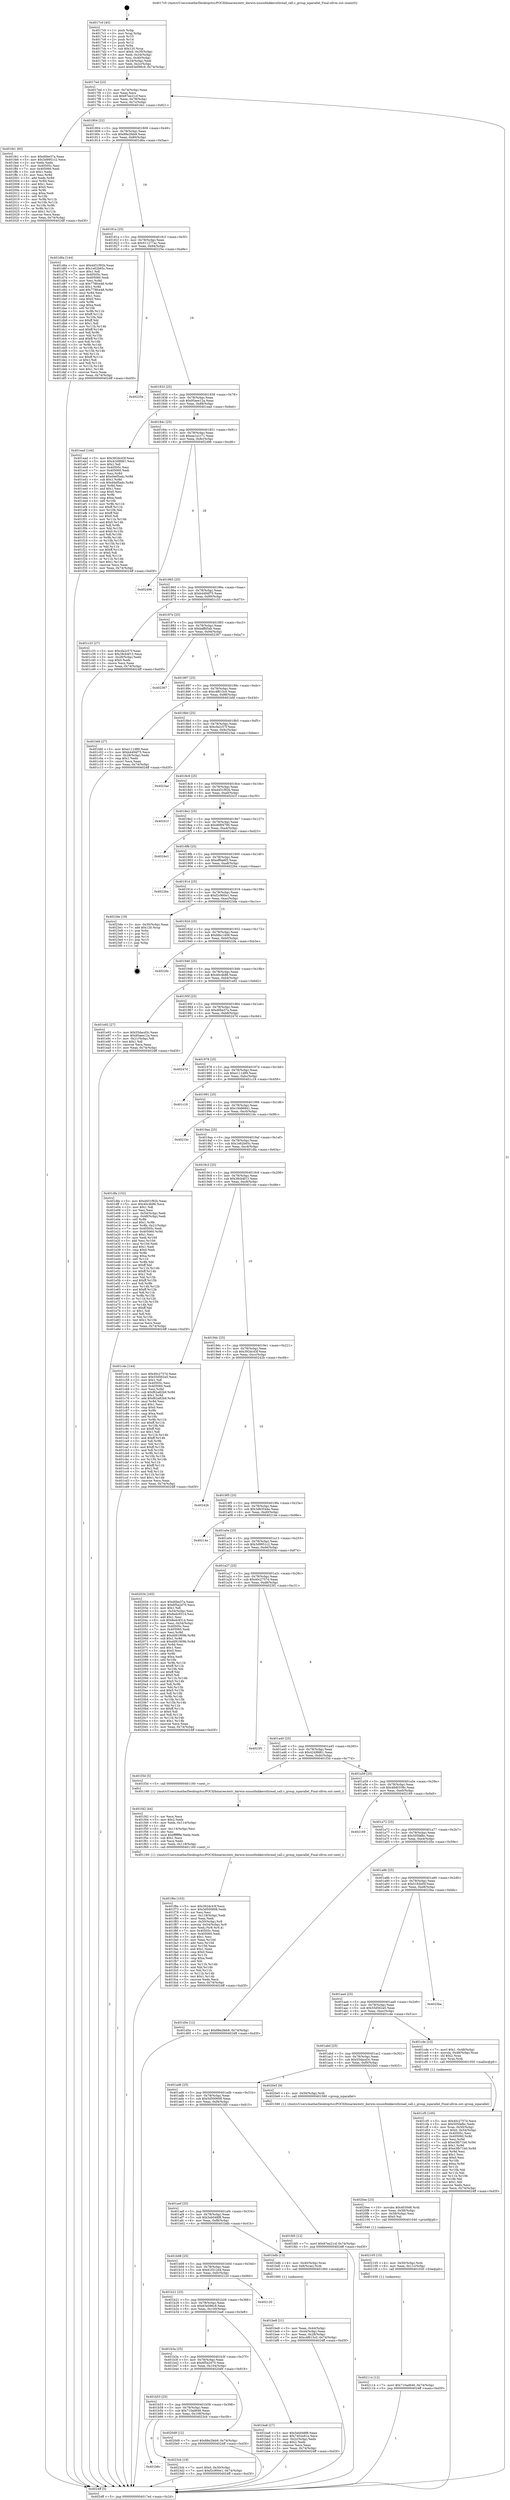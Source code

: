 digraph "0x4017c0" {
  label = "0x4017c0 (/mnt/c/Users/mathe/Desktop/tcc/POCII/binaries/extr_darwin-xnuosfmkkernthread_call.c_group_isparallel_Final-ollvm.out::main(0))"
  labelloc = "t"
  node[shape=record]

  Entry [label="",width=0.3,height=0.3,shape=circle,fillcolor=black,style=filled]
  "0x4017ed" [label="{
     0x4017ed [23]\l
     | [instrs]\l
     &nbsp;&nbsp;0x4017ed \<+3\>: mov -0x74(%rbp),%eax\l
     &nbsp;&nbsp;0x4017f0 \<+2\>: mov %eax,%ecx\l
     &nbsp;&nbsp;0x4017f2 \<+6\>: sub $0x87ee21cf,%ecx\l
     &nbsp;&nbsp;0x4017f8 \<+3\>: mov %eax,-0x78(%rbp)\l
     &nbsp;&nbsp;0x4017fb \<+3\>: mov %ecx,-0x7c(%rbp)\l
     &nbsp;&nbsp;0x4017fe \<+6\>: je 0000000000401fe1 \<main+0x821\>\l
  }"]
  "0x401fe1" [label="{
     0x401fe1 [83]\l
     | [instrs]\l
     &nbsp;&nbsp;0x401fe1 \<+5\>: mov $0xd0be37a,%eax\l
     &nbsp;&nbsp;0x401fe6 \<+5\>: mov $0x3d9951c2,%ecx\l
     &nbsp;&nbsp;0x401feb \<+2\>: xor %edx,%edx\l
     &nbsp;&nbsp;0x401fed \<+7\>: mov 0x40505c,%esi\l
     &nbsp;&nbsp;0x401ff4 \<+7\>: mov 0x405060,%edi\l
     &nbsp;&nbsp;0x401ffb \<+3\>: sub $0x1,%edx\l
     &nbsp;&nbsp;0x401ffe \<+3\>: mov %esi,%r8d\l
     &nbsp;&nbsp;0x402001 \<+3\>: add %edx,%r8d\l
     &nbsp;&nbsp;0x402004 \<+4\>: imul %r8d,%esi\l
     &nbsp;&nbsp;0x402008 \<+3\>: and $0x1,%esi\l
     &nbsp;&nbsp;0x40200b \<+3\>: cmp $0x0,%esi\l
     &nbsp;&nbsp;0x40200e \<+4\>: sete %r9b\l
     &nbsp;&nbsp;0x402012 \<+3\>: cmp $0xa,%edi\l
     &nbsp;&nbsp;0x402015 \<+4\>: setl %r10b\l
     &nbsp;&nbsp;0x402019 \<+3\>: mov %r9b,%r11b\l
     &nbsp;&nbsp;0x40201c \<+3\>: and %r10b,%r11b\l
     &nbsp;&nbsp;0x40201f \<+3\>: xor %r10b,%r9b\l
     &nbsp;&nbsp;0x402022 \<+3\>: or %r9b,%r11b\l
     &nbsp;&nbsp;0x402025 \<+4\>: test $0x1,%r11b\l
     &nbsp;&nbsp;0x402029 \<+3\>: cmovne %ecx,%eax\l
     &nbsp;&nbsp;0x40202c \<+3\>: mov %eax,-0x74(%rbp)\l
     &nbsp;&nbsp;0x40202f \<+5\>: jmp 00000000004024ff \<main+0xd3f\>\l
  }"]
  "0x401804" [label="{
     0x401804 [22]\l
     | [instrs]\l
     &nbsp;&nbsp;0x401804 \<+5\>: jmp 0000000000401809 \<main+0x49\>\l
     &nbsp;&nbsp;0x401809 \<+3\>: mov -0x78(%rbp),%eax\l
     &nbsp;&nbsp;0x40180c \<+5\>: sub $0x88e2feb9,%eax\l
     &nbsp;&nbsp;0x401811 \<+3\>: mov %eax,-0x80(%rbp)\l
     &nbsp;&nbsp;0x401814 \<+6\>: je 0000000000401d6a \<main+0x5aa\>\l
  }"]
  Exit [label="",width=0.3,height=0.3,shape=circle,fillcolor=black,style=filled,peripheries=2]
  "0x401d6a" [label="{
     0x401d6a [144]\l
     | [instrs]\l
     &nbsp;&nbsp;0x401d6a \<+5\>: mov $0xd451f92b,%eax\l
     &nbsp;&nbsp;0x401d6f \<+5\>: mov $0x1e62b65c,%ecx\l
     &nbsp;&nbsp;0x401d74 \<+2\>: mov $0x1,%dl\l
     &nbsp;&nbsp;0x401d76 \<+7\>: mov 0x40505c,%esi\l
     &nbsp;&nbsp;0x401d7d \<+7\>: mov 0x405060,%edi\l
     &nbsp;&nbsp;0x401d84 \<+3\>: mov %esi,%r8d\l
     &nbsp;&nbsp;0x401d87 \<+7\>: sub $0x778fce48,%r8d\l
     &nbsp;&nbsp;0x401d8e \<+4\>: sub $0x1,%r8d\l
     &nbsp;&nbsp;0x401d92 \<+7\>: add $0x778fce48,%r8d\l
     &nbsp;&nbsp;0x401d99 \<+4\>: imul %r8d,%esi\l
     &nbsp;&nbsp;0x401d9d \<+3\>: and $0x1,%esi\l
     &nbsp;&nbsp;0x401da0 \<+3\>: cmp $0x0,%esi\l
     &nbsp;&nbsp;0x401da3 \<+4\>: sete %r9b\l
     &nbsp;&nbsp;0x401da7 \<+3\>: cmp $0xa,%edi\l
     &nbsp;&nbsp;0x401daa \<+4\>: setl %r10b\l
     &nbsp;&nbsp;0x401dae \<+3\>: mov %r9b,%r11b\l
     &nbsp;&nbsp;0x401db1 \<+4\>: xor $0xff,%r11b\l
     &nbsp;&nbsp;0x401db5 \<+3\>: mov %r10b,%bl\l
     &nbsp;&nbsp;0x401db8 \<+3\>: xor $0xff,%bl\l
     &nbsp;&nbsp;0x401dbb \<+3\>: xor $0x1,%dl\l
     &nbsp;&nbsp;0x401dbe \<+3\>: mov %r11b,%r14b\l
     &nbsp;&nbsp;0x401dc1 \<+4\>: and $0xff,%r14b\l
     &nbsp;&nbsp;0x401dc5 \<+3\>: and %dl,%r9b\l
     &nbsp;&nbsp;0x401dc8 \<+3\>: mov %bl,%r15b\l
     &nbsp;&nbsp;0x401dcb \<+4\>: and $0xff,%r15b\l
     &nbsp;&nbsp;0x401dcf \<+3\>: and %dl,%r10b\l
     &nbsp;&nbsp;0x401dd2 \<+3\>: or %r9b,%r14b\l
     &nbsp;&nbsp;0x401dd5 \<+3\>: or %r10b,%r15b\l
     &nbsp;&nbsp;0x401dd8 \<+3\>: xor %r15b,%r14b\l
     &nbsp;&nbsp;0x401ddb \<+3\>: or %bl,%r11b\l
     &nbsp;&nbsp;0x401dde \<+4\>: xor $0xff,%r11b\l
     &nbsp;&nbsp;0x401de2 \<+3\>: or $0x1,%dl\l
     &nbsp;&nbsp;0x401de5 \<+3\>: and %dl,%r11b\l
     &nbsp;&nbsp;0x401de8 \<+3\>: or %r11b,%r14b\l
     &nbsp;&nbsp;0x401deb \<+4\>: test $0x1,%r14b\l
     &nbsp;&nbsp;0x401def \<+3\>: cmovne %ecx,%eax\l
     &nbsp;&nbsp;0x401df2 \<+3\>: mov %eax,-0x74(%rbp)\l
     &nbsp;&nbsp;0x401df5 \<+5\>: jmp 00000000004024ff \<main+0xd3f\>\l
  }"]
  "0x40181a" [label="{
     0x40181a [25]\l
     | [instrs]\l
     &nbsp;&nbsp;0x40181a \<+5\>: jmp 000000000040181f \<main+0x5f\>\l
     &nbsp;&nbsp;0x40181f \<+3\>: mov -0x78(%rbp),%eax\l
     &nbsp;&nbsp;0x401822 \<+5\>: sub $0x911277ac,%eax\l
     &nbsp;&nbsp;0x401827 \<+6\>: mov %eax,-0x84(%rbp)\l
     &nbsp;&nbsp;0x40182d \<+6\>: je 000000000040225e \<main+0xa9e\>\l
  }"]
  "0x401b6c" [label="{
     0x401b6c\l
  }", style=dashed]
  "0x40225e" [label="{
     0x40225e\l
  }", style=dashed]
  "0x401833" [label="{
     0x401833 [25]\l
     | [instrs]\l
     &nbsp;&nbsp;0x401833 \<+5\>: jmp 0000000000401838 \<main+0x78\>\l
     &nbsp;&nbsp;0x401838 \<+3\>: mov -0x78(%rbp),%eax\l
     &nbsp;&nbsp;0x40183b \<+5\>: sub $0x95aee12a,%eax\l
     &nbsp;&nbsp;0x401840 \<+6\>: mov %eax,-0x88(%rbp)\l
     &nbsp;&nbsp;0x401846 \<+6\>: je 0000000000401ead \<main+0x6ed\>\l
  }"]
  "0x4023cb" [label="{
     0x4023cb [19]\l
     | [instrs]\l
     &nbsp;&nbsp;0x4023cb \<+7\>: movl $0x0,-0x30(%rbp)\l
     &nbsp;&nbsp;0x4023d2 \<+7\>: movl $0xf2c900e1,-0x74(%rbp)\l
     &nbsp;&nbsp;0x4023d9 \<+5\>: jmp 00000000004024ff \<main+0xd3f\>\l
  }"]
  "0x401ead" [label="{
     0x401ead [144]\l
     | [instrs]\l
     &nbsp;&nbsp;0x401ead \<+5\>: mov $0x392dc43f,%eax\l
     &nbsp;&nbsp;0x401eb2 \<+5\>: mov $0x4249fd61,%ecx\l
     &nbsp;&nbsp;0x401eb7 \<+2\>: mov $0x1,%dl\l
     &nbsp;&nbsp;0x401eb9 \<+7\>: mov 0x40505c,%esi\l
     &nbsp;&nbsp;0x401ec0 \<+7\>: mov 0x405060,%edi\l
     &nbsp;&nbsp;0x401ec7 \<+3\>: mov %esi,%r8d\l
     &nbsp;&nbsp;0x401eca \<+7\>: add $0xd4ef5adc,%r8d\l
     &nbsp;&nbsp;0x401ed1 \<+4\>: sub $0x1,%r8d\l
     &nbsp;&nbsp;0x401ed5 \<+7\>: sub $0xd4ef5adc,%r8d\l
     &nbsp;&nbsp;0x401edc \<+4\>: imul %r8d,%esi\l
     &nbsp;&nbsp;0x401ee0 \<+3\>: and $0x1,%esi\l
     &nbsp;&nbsp;0x401ee3 \<+3\>: cmp $0x0,%esi\l
     &nbsp;&nbsp;0x401ee6 \<+4\>: sete %r9b\l
     &nbsp;&nbsp;0x401eea \<+3\>: cmp $0xa,%edi\l
     &nbsp;&nbsp;0x401eed \<+4\>: setl %r10b\l
     &nbsp;&nbsp;0x401ef1 \<+3\>: mov %r9b,%r11b\l
     &nbsp;&nbsp;0x401ef4 \<+4\>: xor $0xff,%r11b\l
     &nbsp;&nbsp;0x401ef8 \<+3\>: mov %r10b,%bl\l
     &nbsp;&nbsp;0x401efb \<+3\>: xor $0xff,%bl\l
     &nbsp;&nbsp;0x401efe \<+3\>: xor $0x0,%dl\l
     &nbsp;&nbsp;0x401f01 \<+3\>: mov %r11b,%r14b\l
     &nbsp;&nbsp;0x401f04 \<+4\>: and $0x0,%r14b\l
     &nbsp;&nbsp;0x401f08 \<+3\>: and %dl,%r9b\l
     &nbsp;&nbsp;0x401f0b \<+3\>: mov %bl,%r15b\l
     &nbsp;&nbsp;0x401f0e \<+4\>: and $0x0,%r15b\l
     &nbsp;&nbsp;0x401f12 \<+3\>: and %dl,%r10b\l
     &nbsp;&nbsp;0x401f15 \<+3\>: or %r9b,%r14b\l
     &nbsp;&nbsp;0x401f18 \<+3\>: or %r10b,%r15b\l
     &nbsp;&nbsp;0x401f1b \<+3\>: xor %r15b,%r14b\l
     &nbsp;&nbsp;0x401f1e \<+3\>: or %bl,%r11b\l
     &nbsp;&nbsp;0x401f21 \<+4\>: xor $0xff,%r11b\l
     &nbsp;&nbsp;0x401f25 \<+3\>: or $0x0,%dl\l
     &nbsp;&nbsp;0x401f28 \<+3\>: and %dl,%r11b\l
     &nbsp;&nbsp;0x401f2b \<+3\>: or %r11b,%r14b\l
     &nbsp;&nbsp;0x401f2e \<+4\>: test $0x1,%r14b\l
     &nbsp;&nbsp;0x401f32 \<+3\>: cmovne %ecx,%eax\l
     &nbsp;&nbsp;0x401f35 \<+3\>: mov %eax,-0x74(%rbp)\l
     &nbsp;&nbsp;0x401f38 \<+5\>: jmp 00000000004024ff \<main+0xd3f\>\l
  }"]
  "0x40184c" [label="{
     0x40184c [25]\l
     | [instrs]\l
     &nbsp;&nbsp;0x40184c \<+5\>: jmp 0000000000401851 \<main+0x91\>\l
     &nbsp;&nbsp;0x401851 \<+3\>: mov -0x78(%rbp),%eax\l
     &nbsp;&nbsp;0x401854 \<+5\>: sub $0xaa1a1c71,%eax\l
     &nbsp;&nbsp;0x401859 \<+6\>: mov %eax,-0x8c(%rbp)\l
     &nbsp;&nbsp;0x40185f \<+6\>: je 0000000000402496 \<main+0xcd6\>\l
  }"]
  "0x402114" [label="{
     0x402114 [12]\l
     | [instrs]\l
     &nbsp;&nbsp;0x402114 \<+7\>: movl $0x710ad646,-0x74(%rbp)\l
     &nbsp;&nbsp;0x40211b \<+5\>: jmp 00000000004024ff \<main+0xd3f\>\l
  }"]
  "0x402496" [label="{
     0x402496\l
  }", style=dashed]
  "0x401865" [label="{
     0x401865 [25]\l
     | [instrs]\l
     &nbsp;&nbsp;0x401865 \<+5\>: jmp 000000000040186a \<main+0xaa\>\l
     &nbsp;&nbsp;0x40186a \<+3\>: mov -0x78(%rbp),%eax\l
     &nbsp;&nbsp;0x40186d \<+5\>: sub $0xb4494f75,%eax\l
     &nbsp;&nbsp;0x401872 \<+6\>: mov %eax,-0x90(%rbp)\l
     &nbsp;&nbsp;0x401878 \<+6\>: je 0000000000401c33 \<main+0x473\>\l
  }"]
  "0x402105" [label="{
     0x402105 [15]\l
     | [instrs]\l
     &nbsp;&nbsp;0x402105 \<+4\>: mov -0x50(%rbp),%rdi\l
     &nbsp;&nbsp;0x402109 \<+6\>: mov %eax,-0x11c(%rbp)\l
     &nbsp;&nbsp;0x40210f \<+5\>: call 0000000000401030 \<free@plt\>\l
     | [calls]\l
     &nbsp;&nbsp;0x401030 \{1\} (unknown)\l
  }"]
  "0x401c33" [label="{
     0x401c33 [27]\l
     | [instrs]\l
     &nbsp;&nbsp;0x401c33 \<+5\>: mov $0xcfa2c57f,%eax\l
     &nbsp;&nbsp;0x401c38 \<+5\>: mov $0x38cb4f13,%ecx\l
     &nbsp;&nbsp;0x401c3d \<+3\>: mov -0x28(%rbp),%edx\l
     &nbsp;&nbsp;0x401c40 \<+3\>: cmp $0x0,%edx\l
     &nbsp;&nbsp;0x401c43 \<+3\>: cmove %ecx,%eax\l
     &nbsp;&nbsp;0x401c46 \<+3\>: mov %eax,-0x74(%rbp)\l
     &nbsp;&nbsp;0x401c49 \<+5\>: jmp 00000000004024ff \<main+0xd3f\>\l
  }"]
  "0x40187e" [label="{
     0x40187e [25]\l
     | [instrs]\l
     &nbsp;&nbsp;0x40187e \<+5\>: jmp 0000000000401883 \<main+0xc3\>\l
     &nbsp;&nbsp;0x401883 \<+3\>: mov -0x78(%rbp),%eax\l
     &nbsp;&nbsp;0x401886 \<+5\>: sub $0xbaffd5ab,%eax\l
     &nbsp;&nbsp;0x40188b \<+6\>: mov %eax,-0x94(%rbp)\l
     &nbsp;&nbsp;0x401891 \<+6\>: je 0000000000402367 \<main+0xba7\>\l
  }"]
  "0x4020ee" [label="{
     0x4020ee [23]\l
     | [instrs]\l
     &nbsp;&nbsp;0x4020ee \<+10\>: movabs $0x4030d6,%rdi\l
     &nbsp;&nbsp;0x4020f8 \<+3\>: mov %eax,-0x58(%rbp)\l
     &nbsp;&nbsp;0x4020fb \<+3\>: mov -0x58(%rbp),%esi\l
     &nbsp;&nbsp;0x4020fe \<+2\>: mov $0x0,%al\l
     &nbsp;&nbsp;0x402100 \<+5\>: call 0000000000401040 \<printf@plt\>\l
     | [calls]\l
     &nbsp;&nbsp;0x401040 \{1\} (unknown)\l
  }"]
  "0x402367" [label="{
     0x402367\l
  }", style=dashed]
  "0x401897" [label="{
     0x401897 [25]\l
     | [instrs]\l
     &nbsp;&nbsp;0x401897 \<+5\>: jmp 000000000040189c \<main+0xdc\>\l
     &nbsp;&nbsp;0x40189c \<+3\>: mov -0x78(%rbp),%eax\l
     &nbsp;&nbsp;0x40189f \<+5\>: sub $0xc4f615c0,%eax\l
     &nbsp;&nbsp;0x4018a4 \<+6\>: mov %eax,-0x98(%rbp)\l
     &nbsp;&nbsp;0x4018aa \<+6\>: je 0000000000401bfd \<main+0x43d\>\l
  }"]
  "0x401b53" [label="{
     0x401b53 [25]\l
     | [instrs]\l
     &nbsp;&nbsp;0x401b53 \<+5\>: jmp 0000000000401b58 \<main+0x398\>\l
     &nbsp;&nbsp;0x401b58 \<+3\>: mov -0x78(%rbp),%eax\l
     &nbsp;&nbsp;0x401b5b \<+5\>: sub $0x710ad646,%eax\l
     &nbsp;&nbsp;0x401b60 \<+6\>: mov %eax,-0x108(%rbp)\l
     &nbsp;&nbsp;0x401b66 \<+6\>: je 00000000004023cb \<main+0xc0b\>\l
  }"]
  "0x401bfd" [label="{
     0x401bfd [27]\l
     | [instrs]\l
     &nbsp;&nbsp;0x401bfd \<+5\>: mov $0xe111d89,%eax\l
     &nbsp;&nbsp;0x401c02 \<+5\>: mov $0xb4494f75,%ecx\l
     &nbsp;&nbsp;0x401c07 \<+3\>: mov -0x28(%rbp),%edx\l
     &nbsp;&nbsp;0x401c0a \<+3\>: cmp $0x1,%edx\l
     &nbsp;&nbsp;0x401c0d \<+3\>: cmovl %ecx,%eax\l
     &nbsp;&nbsp;0x401c10 \<+3\>: mov %eax,-0x74(%rbp)\l
     &nbsp;&nbsp;0x401c13 \<+5\>: jmp 00000000004024ff \<main+0xd3f\>\l
  }"]
  "0x4018b0" [label="{
     0x4018b0 [25]\l
     | [instrs]\l
     &nbsp;&nbsp;0x4018b0 \<+5\>: jmp 00000000004018b5 \<main+0xf5\>\l
     &nbsp;&nbsp;0x4018b5 \<+3\>: mov -0x78(%rbp),%eax\l
     &nbsp;&nbsp;0x4018b8 \<+5\>: sub $0xcfa2c57f,%eax\l
     &nbsp;&nbsp;0x4018bd \<+6\>: mov %eax,-0x9c(%rbp)\l
     &nbsp;&nbsp;0x4018c3 \<+6\>: je 00000000004023ae \<main+0xbee\>\l
  }"]
  "0x4020d9" [label="{
     0x4020d9 [12]\l
     | [instrs]\l
     &nbsp;&nbsp;0x4020d9 \<+7\>: movl $0x88e2feb9,-0x74(%rbp)\l
     &nbsp;&nbsp;0x4020e0 \<+5\>: jmp 00000000004024ff \<main+0xd3f\>\l
  }"]
  "0x4023ae" [label="{
     0x4023ae\l
  }", style=dashed]
  "0x4018c9" [label="{
     0x4018c9 [25]\l
     | [instrs]\l
     &nbsp;&nbsp;0x4018c9 \<+5\>: jmp 00000000004018ce \<main+0x10e\>\l
     &nbsp;&nbsp;0x4018ce \<+3\>: mov -0x78(%rbp),%eax\l
     &nbsp;&nbsp;0x4018d1 \<+5\>: sub $0xd451f92b,%eax\l
     &nbsp;&nbsp;0x4018d6 \<+6\>: mov %eax,-0xa0(%rbp)\l
     &nbsp;&nbsp;0x4018dc \<+6\>: je 000000000040241f \<main+0xc5f\>\l
  }"]
  "0x401f6e" [label="{
     0x401f6e [103]\l
     | [instrs]\l
     &nbsp;&nbsp;0x401f6e \<+5\>: mov $0x392dc43f,%ecx\l
     &nbsp;&nbsp;0x401f73 \<+5\>: mov $0x5d500608,%edx\l
     &nbsp;&nbsp;0x401f78 \<+2\>: xor %esi,%esi\l
     &nbsp;&nbsp;0x401f7a \<+6\>: mov -0x118(%rbp),%edi\l
     &nbsp;&nbsp;0x401f80 \<+3\>: imul %eax,%edi\l
     &nbsp;&nbsp;0x401f83 \<+4\>: mov -0x50(%rbp),%r8\l
     &nbsp;&nbsp;0x401f87 \<+4\>: movslq -0x54(%rbp),%r9\l
     &nbsp;&nbsp;0x401f8b \<+4\>: mov %edi,(%r8,%r9,4)\l
     &nbsp;&nbsp;0x401f8f \<+7\>: mov 0x40505c,%eax\l
     &nbsp;&nbsp;0x401f96 \<+7\>: mov 0x405060,%edi\l
     &nbsp;&nbsp;0x401f9d \<+3\>: sub $0x1,%esi\l
     &nbsp;&nbsp;0x401fa0 \<+3\>: mov %eax,%r10d\l
     &nbsp;&nbsp;0x401fa3 \<+3\>: add %esi,%r10d\l
     &nbsp;&nbsp;0x401fa6 \<+4\>: imul %r10d,%eax\l
     &nbsp;&nbsp;0x401faa \<+3\>: and $0x1,%eax\l
     &nbsp;&nbsp;0x401fad \<+3\>: cmp $0x0,%eax\l
     &nbsp;&nbsp;0x401fb0 \<+4\>: sete %r11b\l
     &nbsp;&nbsp;0x401fb4 \<+3\>: cmp $0xa,%edi\l
     &nbsp;&nbsp;0x401fb7 \<+3\>: setl %bl\l
     &nbsp;&nbsp;0x401fba \<+3\>: mov %r11b,%r14b\l
     &nbsp;&nbsp;0x401fbd \<+3\>: and %bl,%r14b\l
     &nbsp;&nbsp;0x401fc0 \<+3\>: xor %bl,%r11b\l
     &nbsp;&nbsp;0x401fc3 \<+3\>: or %r11b,%r14b\l
     &nbsp;&nbsp;0x401fc6 \<+4\>: test $0x1,%r14b\l
     &nbsp;&nbsp;0x401fca \<+3\>: cmovne %edx,%ecx\l
     &nbsp;&nbsp;0x401fcd \<+3\>: mov %ecx,-0x74(%rbp)\l
     &nbsp;&nbsp;0x401fd0 \<+5\>: jmp 00000000004024ff \<main+0xd3f\>\l
  }"]
  "0x40241f" [label="{
     0x40241f\l
  }", style=dashed]
  "0x4018e2" [label="{
     0x4018e2 [25]\l
     | [instrs]\l
     &nbsp;&nbsp;0x4018e2 \<+5\>: jmp 00000000004018e7 \<main+0x127\>\l
     &nbsp;&nbsp;0x4018e7 \<+3\>: mov -0x78(%rbp),%eax\l
     &nbsp;&nbsp;0x4018ea \<+5\>: sub $0xd68f4790,%eax\l
     &nbsp;&nbsp;0x4018ef \<+6\>: mov %eax,-0xa4(%rbp)\l
     &nbsp;&nbsp;0x4018f5 \<+6\>: je 00000000004024e3 \<main+0xd23\>\l
  }"]
  "0x401f42" [label="{
     0x401f42 [44]\l
     | [instrs]\l
     &nbsp;&nbsp;0x401f42 \<+2\>: xor %ecx,%ecx\l
     &nbsp;&nbsp;0x401f44 \<+5\>: mov $0x2,%edx\l
     &nbsp;&nbsp;0x401f49 \<+6\>: mov %edx,-0x114(%rbp)\l
     &nbsp;&nbsp;0x401f4f \<+1\>: cltd\l
     &nbsp;&nbsp;0x401f50 \<+6\>: mov -0x114(%rbp),%esi\l
     &nbsp;&nbsp;0x401f56 \<+2\>: idiv %esi\l
     &nbsp;&nbsp;0x401f58 \<+6\>: imul $0xfffffffe,%edx,%edx\l
     &nbsp;&nbsp;0x401f5e \<+3\>: sub $0x1,%ecx\l
     &nbsp;&nbsp;0x401f61 \<+2\>: sub %ecx,%edx\l
     &nbsp;&nbsp;0x401f63 \<+6\>: mov %edx,-0x118(%rbp)\l
     &nbsp;&nbsp;0x401f69 \<+5\>: call 0000000000401160 \<next_i\>\l
     | [calls]\l
     &nbsp;&nbsp;0x401160 \{1\} (/mnt/c/Users/mathe/Desktop/tcc/POCII/binaries/extr_darwin-xnuosfmkkernthread_call.c_group_isparallel_Final-ollvm.out::next_i)\l
  }"]
  "0x4024e3" [label="{
     0x4024e3\l
  }", style=dashed]
  "0x4018fb" [label="{
     0x4018fb [25]\l
     | [instrs]\l
     &nbsp;&nbsp;0x4018fb \<+5\>: jmp 0000000000401900 \<main+0x140\>\l
     &nbsp;&nbsp;0x401900 \<+3\>: mov -0x78(%rbp),%eax\l
     &nbsp;&nbsp;0x401903 \<+5\>: sub $0xeff4a6f3,%eax\l
     &nbsp;&nbsp;0x401908 \<+6\>: mov %eax,-0xa8(%rbp)\l
     &nbsp;&nbsp;0x40190e \<+6\>: je 000000000040226a \<main+0xaaa\>\l
  }"]
  "0x401cf5" [label="{
     0x401cf5 [105]\l
     | [instrs]\l
     &nbsp;&nbsp;0x401cf5 \<+5\>: mov $0x40c2757d,%ecx\l
     &nbsp;&nbsp;0x401cfa \<+5\>: mov $0x505fafbc,%edx\l
     &nbsp;&nbsp;0x401cff \<+4\>: mov %rax,-0x50(%rbp)\l
     &nbsp;&nbsp;0x401d03 \<+7\>: movl $0x0,-0x54(%rbp)\l
     &nbsp;&nbsp;0x401d0a \<+7\>: mov 0x40505c,%esi\l
     &nbsp;&nbsp;0x401d11 \<+8\>: mov 0x405060,%r8d\l
     &nbsp;&nbsp;0x401d19 \<+3\>: mov %esi,%r9d\l
     &nbsp;&nbsp;0x401d1c \<+7\>: sub $0xe3fb71b0,%r9d\l
     &nbsp;&nbsp;0x401d23 \<+4\>: sub $0x1,%r9d\l
     &nbsp;&nbsp;0x401d27 \<+7\>: add $0xe3fb71b0,%r9d\l
     &nbsp;&nbsp;0x401d2e \<+4\>: imul %r9d,%esi\l
     &nbsp;&nbsp;0x401d32 \<+3\>: and $0x1,%esi\l
     &nbsp;&nbsp;0x401d35 \<+3\>: cmp $0x0,%esi\l
     &nbsp;&nbsp;0x401d38 \<+4\>: sete %r10b\l
     &nbsp;&nbsp;0x401d3c \<+4\>: cmp $0xa,%r8d\l
     &nbsp;&nbsp;0x401d40 \<+4\>: setl %r11b\l
     &nbsp;&nbsp;0x401d44 \<+3\>: mov %r10b,%bl\l
     &nbsp;&nbsp;0x401d47 \<+3\>: and %r11b,%bl\l
     &nbsp;&nbsp;0x401d4a \<+3\>: xor %r11b,%r10b\l
     &nbsp;&nbsp;0x401d4d \<+3\>: or %r10b,%bl\l
     &nbsp;&nbsp;0x401d50 \<+3\>: test $0x1,%bl\l
     &nbsp;&nbsp;0x401d53 \<+3\>: cmovne %edx,%ecx\l
     &nbsp;&nbsp;0x401d56 \<+3\>: mov %ecx,-0x74(%rbp)\l
     &nbsp;&nbsp;0x401d59 \<+5\>: jmp 00000000004024ff \<main+0xd3f\>\l
  }"]
  "0x40226a" [label="{
     0x40226a\l
  }", style=dashed]
  "0x401914" [label="{
     0x401914 [25]\l
     | [instrs]\l
     &nbsp;&nbsp;0x401914 \<+5\>: jmp 0000000000401919 \<main+0x159\>\l
     &nbsp;&nbsp;0x401919 \<+3\>: mov -0x78(%rbp),%eax\l
     &nbsp;&nbsp;0x40191c \<+5\>: sub $0xf2c900e1,%eax\l
     &nbsp;&nbsp;0x401921 \<+6\>: mov %eax,-0xac(%rbp)\l
     &nbsp;&nbsp;0x401927 \<+6\>: je 00000000004023de \<main+0xc1e\>\l
  }"]
  "0x401be8" [label="{
     0x401be8 [21]\l
     | [instrs]\l
     &nbsp;&nbsp;0x401be8 \<+3\>: mov %eax,-0x44(%rbp)\l
     &nbsp;&nbsp;0x401beb \<+3\>: mov -0x44(%rbp),%eax\l
     &nbsp;&nbsp;0x401bee \<+3\>: mov %eax,-0x28(%rbp)\l
     &nbsp;&nbsp;0x401bf1 \<+7\>: movl $0xc4f615c0,-0x74(%rbp)\l
     &nbsp;&nbsp;0x401bf8 \<+5\>: jmp 00000000004024ff \<main+0xd3f\>\l
  }"]
  "0x4023de" [label="{
     0x4023de [19]\l
     | [instrs]\l
     &nbsp;&nbsp;0x4023de \<+3\>: mov -0x30(%rbp),%eax\l
     &nbsp;&nbsp;0x4023e1 \<+7\>: add $0x120,%rsp\l
     &nbsp;&nbsp;0x4023e8 \<+1\>: pop %rbx\l
     &nbsp;&nbsp;0x4023e9 \<+2\>: pop %r12\l
     &nbsp;&nbsp;0x4023eb \<+2\>: pop %r14\l
     &nbsp;&nbsp;0x4023ed \<+2\>: pop %r15\l
     &nbsp;&nbsp;0x4023ef \<+1\>: pop %rbp\l
     &nbsp;&nbsp;0x4023f0 \<+1\>: ret\l
  }"]
  "0x40192d" [label="{
     0x40192d [25]\l
     | [instrs]\l
     &nbsp;&nbsp;0x40192d \<+5\>: jmp 0000000000401932 \<main+0x172\>\l
     &nbsp;&nbsp;0x401932 \<+3\>: mov -0x78(%rbp),%eax\l
     &nbsp;&nbsp;0x401935 \<+5\>: sub $0xfdbc1409,%eax\l
     &nbsp;&nbsp;0x40193a \<+6\>: mov %eax,-0xb0(%rbp)\l
     &nbsp;&nbsp;0x401940 \<+6\>: je 00000000004022fa \<main+0xb3a\>\l
  }"]
  "0x4017c0" [label="{
     0x4017c0 [45]\l
     | [instrs]\l
     &nbsp;&nbsp;0x4017c0 \<+1\>: push %rbp\l
     &nbsp;&nbsp;0x4017c1 \<+3\>: mov %rsp,%rbp\l
     &nbsp;&nbsp;0x4017c4 \<+2\>: push %r15\l
     &nbsp;&nbsp;0x4017c6 \<+2\>: push %r14\l
     &nbsp;&nbsp;0x4017c8 \<+2\>: push %r12\l
     &nbsp;&nbsp;0x4017ca \<+1\>: push %rbx\l
     &nbsp;&nbsp;0x4017cb \<+7\>: sub $0x120,%rsp\l
     &nbsp;&nbsp;0x4017d2 \<+7\>: movl $0x0,-0x30(%rbp)\l
     &nbsp;&nbsp;0x4017d9 \<+3\>: mov %edi,-0x34(%rbp)\l
     &nbsp;&nbsp;0x4017dc \<+4\>: mov %rsi,-0x40(%rbp)\l
     &nbsp;&nbsp;0x4017e0 \<+3\>: mov -0x34(%rbp),%edi\l
     &nbsp;&nbsp;0x4017e3 \<+3\>: mov %edi,-0x2c(%rbp)\l
     &nbsp;&nbsp;0x4017e6 \<+7\>: movl $0x63e096c9,-0x74(%rbp)\l
  }"]
  "0x4022fa" [label="{
     0x4022fa\l
  }", style=dashed]
  "0x401946" [label="{
     0x401946 [25]\l
     | [instrs]\l
     &nbsp;&nbsp;0x401946 \<+5\>: jmp 000000000040194b \<main+0x18b\>\l
     &nbsp;&nbsp;0x40194b \<+3\>: mov -0x78(%rbp),%eax\l
     &nbsp;&nbsp;0x40194e \<+5\>: sub $0x40c4b86,%eax\l
     &nbsp;&nbsp;0x401953 \<+6\>: mov %eax,-0xb4(%rbp)\l
     &nbsp;&nbsp;0x401959 \<+6\>: je 0000000000401e92 \<main+0x6d2\>\l
  }"]
  "0x4024ff" [label="{
     0x4024ff [5]\l
     | [instrs]\l
     &nbsp;&nbsp;0x4024ff \<+5\>: jmp 00000000004017ed \<main+0x2d\>\l
  }"]
  "0x401e92" [label="{
     0x401e92 [27]\l
     | [instrs]\l
     &nbsp;&nbsp;0x401e92 \<+5\>: mov $0x55dacd3c,%eax\l
     &nbsp;&nbsp;0x401e97 \<+5\>: mov $0x95aee12a,%ecx\l
     &nbsp;&nbsp;0x401e9c \<+3\>: mov -0x21(%rbp),%dl\l
     &nbsp;&nbsp;0x401e9f \<+3\>: test $0x1,%dl\l
     &nbsp;&nbsp;0x401ea2 \<+3\>: cmovne %ecx,%eax\l
     &nbsp;&nbsp;0x401ea5 \<+3\>: mov %eax,-0x74(%rbp)\l
     &nbsp;&nbsp;0x401ea8 \<+5\>: jmp 00000000004024ff \<main+0xd3f\>\l
  }"]
  "0x40195f" [label="{
     0x40195f [25]\l
     | [instrs]\l
     &nbsp;&nbsp;0x40195f \<+5\>: jmp 0000000000401964 \<main+0x1a4\>\l
     &nbsp;&nbsp;0x401964 \<+3\>: mov -0x78(%rbp),%eax\l
     &nbsp;&nbsp;0x401967 \<+5\>: sub $0xd0be37a,%eax\l
     &nbsp;&nbsp;0x40196c \<+6\>: mov %eax,-0xb8(%rbp)\l
     &nbsp;&nbsp;0x401972 \<+6\>: je 000000000040247d \<main+0xcbd\>\l
  }"]
  "0x401b3a" [label="{
     0x401b3a [25]\l
     | [instrs]\l
     &nbsp;&nbsp;0x401b3a \<+5\>: jmp 0000000000401b3f \<main+0x37f\>\l
     &nbsp;&nbsp;0x401b3f \<+3\>: mov -0x78(%rbp),%eax\l
     &nbsp;&nbsp;0x401b42 \<+5\>: sub $0x6f5a2d70,%eax\l
     &nbsp;&nbsp;0x401b47 \<+6\>: mov %eax,-0x104(%rbp)\l
     &nbsp;&nbsp;0x401b4d \<+6\>: je 00000000004020d9 \<main+0x919\>\l
  }"]
  "0x40247d" [label="{
     0x40247d\l
  }", style=dashed]
  "0x401978" [label="{
     0x401978 [25]\l
     | [instrs]\l
     &nbsp;&nbsp;0x401978 \<+5\>: jmp 000000000040197d \<main+0x1bd\>\l
     &nbsp;&nbsp;0x40197d \<+3\>: mov -0x78(%rbp),%eax\l
     &nbsp;&nbsp;0x401980 \<+5\>: sub $0xe111d89,%eax\l
     &nbsp;&nbsp;0x401985 \<+6\>: mov %eax,-0xbc(%rbp)\l
     &nbsp;&nbsp;0x40198b \<+6\>: je 0000000000401c18 \<main+0x458\>\l
  }"]
  "0x401ba8" [label="{
     0x401ba8 [27]\l
     | [instrs]\l
     &nbsp;&nbsp;0x401ba8 \<+5\>: mov $0x5eb048f8,%eax\l
     &nbsp;&nbsp;0x401bad \<+5\>: mov $0x7402e81e,%ecx\l
     &nbsp;&nbsp;0x401bb2 \<+3\>: mov -0x2c(%rbp),%edx\l
     &nbsp;&nbsp;0x401bb5 \<+3\>: cmp $0x2,%edx\l
     &nbsp;&nbsp;0x401bb8 \<+3\>: cmovne %ecx,%eax\l
     &nbsp;&nbsp;0x401bbb \<+3\>: mov %eax,-0x74(%rbp)\l
     &nbsp;&nbsp;0x401bbe \<+5\>: jmp 00000000004024ff \<main+0xd3f\>\l
  }"]
  "0x401c18" [label="{
     0x401c18\l
  }", style=dashed]
  "0x401991" [label="{
     0x401991 [25]\l
     | [instrs]\l
     &nbsp;&nbsp;0x401991 \<+5\>: jmp 0000000000401996 \<main+0x1d6\>\l
     &nbsp;&nbsp;0x401996 \<+3\>: mov -0x78(%rbp),%eax\l
     &nbsp;&nbsp;0x401999 \<+5\>: sub $0x19486841,%eax\l
     &nbsp;&nbsp;0x40199e \<+6\>: mov %eax,-0xc0(%rbp)\l
     &nbsp;&nbsp;0x4019a4 \<+6\>: je 00000000004021bc \<main+0x9fc\>\l
  }"]
  "0x401b21" [label="{
     0x401b21 [25]\l
     | [instrs]\l
     &nbsp;&nbsp;0x401b21 \<+5\>: jmp 0000000000401b26 \<main+0x366\>\l
     &nbsp;&nbsp;0x401b26 \<+3\>: mov -0x78(%rbp),%eax\l
     &nbsp;&nbsp;0x401b29 \<+5\>: sub $0x63e096c9,%eax\l
     &nbsp;&nbsp;0x401b2e \<+6\>: mov %eax,-0x100(%rbp)\l
     &nbsp;&nbsp;0x401b34 \<+6\>: je 0000000000401ba8 \<main+0x3e8\>\l
  }"]
  "0x4021bc" [label="{
     0x4021bc\l
  }", style=dashed]
  "0x4019aa" [label="{
     0x4019aa [25]\l
     | [instrs]\l
     &nbsp;&nbsp;0x4019aa \<+5\>: jmp 00000000004019af \<main+0x1ef\>\l
     &nbsp;&nbsp;0x4019af \<+3\>: mov -0x78(%rbp),%eax\l
     &nbsp;&nbsp;0x4019b2 \<+5\>: sub $0x1e62b65c,%eax\l
     &nbsp;&nbsp;0x4019b7 \<+6\>: mov %eax,-0xc4(%rbp)\l
     &nbsp;&nbsp;0x4019bd \<+6\>: je 0000000000401dfa \<main+0x63a\>\l
  }"]
  "0x402120" [label="{
     0x402120\l
  }", style=dashed]
  "0x401dfa" [label="{
     0x401dfa [152]\l
     | [instrs]\l
     &nbsp;&nbsp;0x401dfa \<+5\>: mov $0xd451f92b,%eax\l
     &nbsp;&nbsp;0x401dff \<+5\>: mov $0x40c4b86,%ecx\l
     &nbsp;&nbsp;0x401e04 \<+2\>: mov $0x1,%dl\l
     &nbsp;&nbsp;0x401e06 \<+2\>: xor %esi,%esi\l
     &nbsp;&nbsp;0x401e08 \<+3\>: mov -0x54(%rbp),%edi\l
     &nbsp;&nbsp;0x401e0b \<+3\>: cmp -0x48(%rbp),%edi\l
     &nbsp;&nbsp;0x401e0e \<+4\>: setl %r8b\l
     &nbsp;&nbsp;0x401e12 \<+4\>: and $0x1,%r8b\l
     &nbsp;&nbsp;0x401e16 \<+4\>: mov %r8b,-0x21(%rbp)\l
     &nbsp;&nbsp;0x401e1a \<+7\>: mov 0x40505c,%edi\l
     &nbsp;&nbsp;0x401e21 \<+8\>: mov 0x405060,%r9d\l
     &nbsp;&nbsp;0x401e29 \<+3\>: sub $0x1,%esi\l
     &nbsp;&nbsp;0x401e2c \<+3\>: mov %edi,%r10d\l
     &nbsp;&nbsp;0x401e2f \<+3\>: add %esi,%r10d\l
     &nbsp;&nbsp;0x401e32 \<+4\>: imul %r10d,%edi\l
     &nbsp;&nbsp;0x401e36 \<+3\>: and $0x1,%edi\l
     &nbsp;&nbsp;0x401e39 \<+3\>: cmp $0x0,%edi\l
     &nbsp;&nbsp;0x401e3c \<+4\>: sete %r8b\l
     &nbsp;&nbsp;0x401e40 \<+4\>: cmp $0xa,%r9d\l
     &nbsp;&nbsp;0x401e44 \<+4\>: setl %r11b\l
     &nbsp;&nbsp;0x401e48 \<+3\>: mov %r8b,%bl\l
     &nbsp;&nbsp;0x401e4b \<+3\>: xor $0xff,%bl\l
     &nbsp;&nbsp;0x401e4e \<+3\>: mov %r11b,%r14b\l
     &nbsp;&nbsp;0x401e51 \<+4\>: xor $0xff,%r14b\l
     &nbsp;&nbsp;0x401e55 \<+3\>: xor $0x1,%dl\l
     &nbsp;&nbsp;0x401e58 \<+3\>: mov %bl,%r15b\l
     &nbsp;&nbsp;0x401e5b \<+4\>: and $0xff,%r15b\l
     &nbsp;&nbsp;0x401e5f \<+3\>: and %dl,%r8b\l
     &nbsp;&nbsp;0x401e62 \<+3\>: mov %r14b,%r12b\l
     &nbsp;&nbsp;0x401e65 \<+4\>: and $0xff,%r12b\l
     &nbsp;&nbsp;0x401e69 \<+3\>: and %dl,%r11b\l
     &nbsp;&nbsp;0x401e6c \<+3\>: or %r8b,%r15b\l
     &nbsp;&nbsp;0x401e6f \<+3\>: or %r11b,%r12b\l
     &nbsp;&nbsp;0x401e72 \<+3\>: xor %r12b,%r15b\l
     &nbsp;&nbsp;0x401e75 \<+3\>: or %r14b,%bl\l
     &nbsp;&nbsp;0x401e78 \<+3\>: xor $0xff,%bl\l
     &nbsp;&nbsp;0x401e7b \<+3\>: or $0x1,%dl\l
     &nbsp;&nbsp;0x401e7e \<+2\>: and %dl,%bl\l
     &nbsp;&nbsp;0x401e80 \<+3\>: or %bl,%r15b\l
     &nbsp;&nbsp;0x401e83 \<+4\>: test $0x1,%r15b\l
     &nbsp;&nbsp;0x401e87 \<+3\>: cmovne %ecx,%eax\l
     &nbsp;&nbsp;0x401e8a \<+3\>: mov %eax,-0x74(%rbp)\l
     &nbsp;&nbsp;0x401e8d \<+5\>: jmp 00000000004024ff \<main+0xd3f\>\l
  }"]
  "0x4019c3" [label="{
     0x4019c3 [25]\l
     | [instrs]\l
     &nbsp;&nbsp;0x4019c3 \<+5\>: jmp 00000000004019c8 \<main+0x208\>\l
     &nbsp;&nbsp;0x4019c8 \<+3\>: mov -0x78(%rbp),%eax\l
     &nbsp;&nbsp;0x4019cb \<+5\>: sub $0x38cb4f13,%eax\l
     &nbsp;&nbsp;0x4019d0 \<+6\>: mov %eax,-0xc8(%rbp)\l
     &nbsp;&nbsp;0x4019d6 \<+6\>: je 0000000000401c4e \<main+0x48e\>\l
  }"]
  "0x401b08" [label="{
     0x401b08 [25]\l
     | [instrs]\l
     &nbsp;&nbsp;0x401b08 \<+5\>: jmp 0000000000401b0d \<main+0x34d\>\l
     &nbsp;&nbsp;0x401b0d \<+3\>: mov -0x78(%rbp),%eax\l
     &nbsp;&nbsp;0x401b10 \<+5\>: sub $0x61f312d4,%eax\l
     &nbsp;&nbsp;0x401b15 \<+6\>: mov %eax,-0xfc(%rbp)\l
     &nbsp;&nbsp;0x401b1b \<+6\>: je 0000000000402120 \<main+0x960\>\l
  }"]
  "0x401c4e" [label="{
     0x401c4e [144]\l
     | [instrs]\l
     &nbsp;&nbsp;0x401c4e \<+5\>: mov $0x40c2757d,%eax\l
     &nbsp;&nbsp;0x401c53 \<+5\>: mov $0x55d562a5,%ecx\l
     &nbsp;&nbsp;0x401c58 \<+2\>: mov $0x1,%dl\l
     &nbsp;&nbsp;0x401c5a \<+7\>: mov 0x40505c,%esi\l
     &nbsp;&nbsp;0x401c61 \<+7\>: mov 0x405060,%edi\l
     &nbsp;&nbsp;0x401c68 \<+3\>: mov %esi,%r8d\l
     &nbsp;&nbsp;0x401c6b \<+7\>: sub $0xf62a82b9,%r8d\l
     &nbsp;&nbsp;0x401c72 \<+4\>: sub $0x1,%r8d\l
     &nbsp;&nbsp;0x401c76 \<+7\>: add $0xf62a82b9,%r8d\l
     &nbsp;&nbsp;0x401c7d \<+4\>: imul %r8d,%esi\l
     &nbsp;&nbsp;0x401c81 \<+3\>: and $0x1,%esi\l
     &nbsp;&nbsp;0x401c84 \<+3\>: cmp $0x0,%esi\l
     &nbsp;&nbsp;0x401c87 \<+4\>: sete %r9b\l
     &nbsp;&nbsp;0x401c8b \<+3\>: cmp $0xa,%edi\l
     &nbsp;&nbsp;0x401c8e \<+4\>: setl %r10b\l
     &nbsp;&nbsp;0x401c92 \<+3\>: mov %r9b,%r11b\l
     &nbsp;&nbsp;0x401c95 \<+4\>: xor $0xff,%r11b\l
     &nbsp;&nbsp;0x401c99 \<+3\>: mov %r10b,%bl\l
     &nbsp;&nbsp;0x401c9c \<+3\>: xor $0xff,%bl\l
     &nbsp;&nbsp;0x401c9f \<+3\>: xor $0x1,%dl\l
     &nbsp;&nbsp;0x401ca2 \<+3\>: mov %r11b,%r14b\l
     &nbsp;&nbsp;0x401ca5 \<+4\>: and $0xff,%r14b\l
     &nbsp;&nbsp;0x401ca9 \<+3\>: and %dl,%r9b\l
     &nbsp;&nbsp;0x401cac \<+3\>: mov %bl,%r15b\l
     &nbsp;&nbsp;0x401caf \<+4\>: and $0xff,%r15b\l
     &nbsp;&nbsp;0x401cb3 \<+3\>: and %dl,%r10b\l
     &nbsp;&nbsp;0x401cb6 \<+3\>: or %r9b,%r14b\l
     &nbsp;&nbsp;0x401cb9 \<+3\>: or %r10b,%r15b\l
     &nbsp;&nbsp;0x401cbc \<+3\>: xor %r15b,%r14b\l
     &nbsp;&nbsp;0x401cbf \<+3\>: or %bl,%r11b\l
     &nbsp;&nbsp;0x401cc2 \<+4\>: xor $0xff,%r11b\l
     &nbsp;&nbsp;0x401cc6 \<+3\>: or $0x1,%dl\l
     &nbsp;&nbsp;0x401cc9 \<+3\>: and %dl,%r11b\l
     &nbsp;&nbsp;0x401ccc \<+3\>: or %r11b,%r14b\l
     &nbsp;&nbsp;0x401ccf \<+4\>: test $0x1,%r14b\l
     &nbsp;&nbsp;0x401cd3 \<+3\>: cmovne %ecx,%eax\l
     &nbsp;&nbsp;0x401cd6 \<+3\>: mov %eax,-0x74(%rbp)\l
     &nbsp;&nbsp;0x401cd9 \<+5\>: jmp 00000000004024ff \<main+0xd3f\>\l
  }"]
  "0x4019dc" [label="{
     0x4019dc [25]\l
     | [instrs]\l
     &nbsp;&nbsp;0x4019dc \<+5\>: jmp 00000000004019e1 \<main+0x221\>\l
     &nbsp;&nbsp;0x4019e1 \<+3\>: mov -0x78(%rbp),%eax\l
     &nbsp;&nbsp;0x4019e4 \<+5\>: sub $0x392dc43f,%eax\l
     &nbsp;&nbsp;0x4019e9 \<+6\>: mov %eax,-0xcc(%rbp)\l
     &nbsp;&nbsp;0x4019ef \<+6\>: je 000000000040242b \<main+0xc6b\>\l
  }"]
  "0x401bdb" [label="{
     0x401bdb [13]\l
     | [instrs]\l
     &nbsp;&nbsp;0x401bdb \<+4\>: mov -0x40(%rbp),%rax\l
     &nbsp;&nbsp;0x401bdf \<+4\>: mov 0x8(%rax),%rdi\l
     &nbsp;&nbsp;0x401be3 \<+5\>: call 0000000000401060 \<atoi@plt\>\l
     | [calls]\l
     &nbsp;&nbsp;0x401060 \{1\} (unknown)\l
  }"]
  "0x40242b" [label="{
     0x40242b\l
  }", style=dashed]
  "0x4019f5" [label="{
     0x4019f5 [25]\l
     | [instrs]\l
     &nbsp;&nbsp;0x4019f5 \<+5\>: jmp 00000000004019fa \<main+0x23a\>\l
     &nbsp;&nbsp;0x4019fa \<+3\>: mov -0x78(%rbp),%eax\l
     &nbsp;&nbsp;0x4019fd \<+5\>: sub $0x3d63544e,%eax\l
     &nbsp;&nbsp;0x401a02 \<+6\>: mov %eax,-0xd0(%rbp)\l
     &nbsp;&nbsp;0x401a08 \<+6\>: je 000000000040214e \<main+0x98e\>\l
  }"]
  "0x401aef" [label="{
     0x401aef [25]\l
     | [instrs]\l
     &nbsp;&nbsp;0x401aef \<+5\>: jmp 0000000000401af4 \<main+0x334\>\l
     &nbsp;&nbsp;0x401af4 \<+3\>: mov -0x78(%rbp),%eax\l
     &nbsp;&nbsp;0x401af7 \<+5\>: sub $0x5eb048f8,%eax\l
     &nbsp;&nbsp;0x401afc \<+6\>: mov %eax,-0xf8(%rbp)\l
     &nbsp;&nbsp;0x401b02 \<+6\>: je 0000000000401bdb \<main+0x41b\>\l
  }"]
  "0x40214e" [label="{
     0x40214e\l
  }", style=dashed]
  "0x401a0e" [label="{
     0x401a0e [25]\l
     | [instrs]\l
     &nbsp;&nbsp;0x401a0e \<+5\>: jmp 0000000000401a13 \<main+0x253\>\l
     &nbsp;&nbsp;0x401a13 \<+3\>: mov -0x78(%rbp),%eax\l
     &nbsp;&nbsp;0x401a16 \<+5\>: sub $0x3d9951c2,%eax\l
     &nbsp;&nbsp;0x401a1b \<+6\>: mov %eax,-0xd4(%rbp)\l
     &nbsp;&nbsp;0x401a21 \<+6\>: je 0000000000402034 \<main+0x874\>\l
  }"]
  "0x401fd5" [label="{
     0x401fd5 [12]\l
     | [instrs]\l
     &nbsp;&nbsp;0x401fd5 \<+7\>: movl $0x87ee21cf,-0x74(%rbp)\l
     &nbsp;&nbsp;0x401fdc \<+5\>: jmp 00000000004024ff \<main+0xd3f\>\l
  }"]
  "0x402034" [label="{
     0x402034 [165]\l
     | [instrs]\l
     &nbsp;&nbsp;0x402034 \<+5\>: mov $0xd0be37a,%eax\l
     &nbsp;&nbsp;0x402039 \<+5\>: mov $0x6f5a2d70,%ecx\l
     &nbsp;&nbsp;0x40203e \<+2\>: mov $0x1,%dl\l
     &nbsp;&nbsp;0x402040 \<+3\>: mov -0x54(%rbp),%esi\l
     &nbsp;&nbsp;0x402043 \<+6\>: add $0x8edc9314,%esi\l
     &nbsp;&nbsp;0x402049 \<+3\>: add $0x1,%esi\l
     &nbsp;&nbsp;0x40204c \<+6\>: sub $0x8edc9314,%esi\l
     &nbsp;&nbsp;0x402052 \<+3\>: mov %esi,-0x54(%rbp)\l
     &nbsp;&nbsp;0x402055 \<+7\>: mov 0x40505c,%esi\l
     &nbsp;&nbsp;0x40205c \<+7\>: mov 0x405060,%edi\l
     &nbsp;&nbsp;0x402063 \<+3\>: mov %esi,%r8d\l
     &nbsp;&nbsp;0x402066 \<+7\>: add $0xdd91909b,%r8d\l
     &nbsp;&nbsp;0x40206d \<+4\>: sub $0x1,%r8d\l
     &nbsp;&nbsp;0x402071 \<+7\>: sub $0xdd91909b,%r8d\l
     &nbsp;&nbsp;0x402078 \<+4\>: imul %r8d,%esi\l
     &nbsp;&nbsp;0x40207c \<+3\>: and $0x1,%esi\l
     &nbsp;&nbsp;0x40207f \<+3\>: cmp $0x0,%esi\l
     &nbsp;&nbsp;0x402082 \<+4\>: sete %r9b\l
     &nbsp;&nbsp;0x402086 \<+3\>: cmp $0xa,%edi\l
     &nbsp;&nbsp;0x402089 \<+4\>: setl %r10b\l
     &nbsp;&nbsp;0x40208d \<+3\>: mov %r9b,%r11b\l
     &nbsp;&nbsp;0x402090 \<+4\>: xor $0xff,%r11b\l
     &nbsp;&nbsp;0x402094 \<+3\>: mov %r10b,%bl\l
     &nbsp;&nbsp;0x402097 \<+3\>: xor $0xff,%bl\l
     &nbsp;&nbsp;0x40209a \<+3\>: xor $0x0,%dl\l
     &nbsp;&nbsp;0x40209d \<+3\>: mov %r11b,%r14b\l
     &nbsp;&nbsp;0x4020a0 \<+4\>: and $0x0,%r14b\l
     &nbsp;&nbsp;0x4020a4 \<+3\>: and %dl,%r9b\l
     &nbsp;&nbsp;0x4020a7 \<+3\>: mov %bl,%r15b\l
     &nbsp;&nbsp;0x4020aa \<+4\>: and $0x0,%r15b\l
     &nbsp;&nbsp;0x4020ae \<+3\>: and %dl,%r10b\l
     &nbsp;&nbsp;0x4020b1 \<+3\>: or %r9b,%r14b\l
     &nbsp;&nbsp;0x4020b4 \<+3\>: or %r10b,%r15b\l
     &nbsp;&nbsp;0x4020b7 \<+3\>: xor %r15b,%r14b\l
     &nbsp;&nbsp;0x4020ba \<+3\>: or %bl,%r11b\l
     &nbsp;&nbsp;0x4020bd \<+4\>: xor $0xff,%r11b\l
     &nbsp;&nbsp;0x4020c1 \<+3\>: or $0x0,%dl\l
     &nbsp;&nbsp;0x4020c4 \<+3\>: and %dl,%r11b\l
     &nbsp;&nbsp;0x4020c7 \<+3\>: or %r11b,%r14b\l
     &nbsp;&nbsp;0x4020ca \<+4\>: test $0x1,%r14b\l
     &nbsp;&nbsp;0x4020ce \<+3\>: cmovne %ecx,%eax\l
     &nbsp;&nbsp;0x4020d1 \<+3\>: mov %eax,-0x74(%rbp)\l
     &nbsp;&nbsp;0x4020d4 \<+5\>: jmp 00000000004024ff \<main+0xd3f\>\l
  }"]
  "0x401a27" [label="{
     0x401a27 [25]\l
     | [instrs]\l
     &nbsp;&nbsp;0x401a27 \<+5\>: jmp 0000000000401a2c \<main+0x26c\>\l
     &nbsp;&nbsp;0x401a2c \<+3\>: mov -0x78(%rbp),%eax\l
     &nbsp;&nbsp;0x401a2f \<+5\>: sub $0x40c2757d,%eax\l
     &nbsp;&nbsp;0x401a34 \<+6\>: mov %eax,-0xd8(%rbp)\l
     &nbsp;&nbsp;0x401a3a \<+6\>: je 00000000004023f1 \<main+0xc31\>\l
  }"]
  "0x401ad6" [label="{
     0x401ad6 [25]\l
     | [instrs]\l
     &nbsp;&nbsp;0x401ad6 \<+5\>: jmp 0000000000401adb \<main+0x31b\>\l
     &nbsp;&nbsp;0x401adb \<+3\>: mov -0x78(%rbp),%eax\l
     &nbsp;&nbsp;0x401ade \<+5\>: sub $0x5d500608,%eax\l
     &nbsp;&nbsp;0x401ae3 \<+6\>: mov %eax,-0xf4(%rbp)\l
     &nbsp;&nbsp;0x401ae9 \<+6\>: je 0000000000401fd5 \<main+0x815\>\l
  }"]
  "0x4023f1" [label="{
     0x4023f1\l
  }", style=dashed]
  "0x401a40" [label="{
     0x401a40 [25]\l
     | [instrs]\l
     &nbsp;&nbsp;0x401a40 \<+5\>: jmp 0000000000401a45 \<main+0x285\>\l
     &nbsp;&nbsp;0x401a45 \<+3\>: mov -0x78(%rbp),%eax\l
     &nbsp;&nbsp;0x401a48 \<+5\>: sub $0x4249fd61,%eax\l
     &nbsp;&nbsp;0x401a4d \<+6\>: mov %eax,-0xdc(%rbp)\l
     &nbsp;&nbsp;0x401a53 \<+6\>: je 0000000000401f3d \<main+0x77d\>\l
  }"]
  "0x4020e5" [label="{
     0x4020e5 [9]\l
     | [instrs]\l
     &nbsp;&nbsp;0x4020e5 \<+4\>: mov -0x50(%rbp),%rdi\l
     &nbsp;&nbsp;0x4020e9 \<+5\>: call 0000000000401580 \<group_isparallel\>\l
     | [calls]\l
     &nbsp;&nbsp;0x401580 \{1\} (/mnt/c/Users/mathe/Desktop/tcc/POCII/binaries/extr_darwin-xnuosfmkkernthread_call.c_group_isparallel_Final-ollvm.out::group_isparallel)\l
  }"]
  "0x401f3d" [label="{
     0x401f3d [5]\l
     | [instrs]\l
     &nbsp;&nbsp;0x401f3d \<+5\>: call 0000000000401160 \<next_i\>\l
     | [calls]\l
     &nbsp;&nbsp;0x401160 \{1\} (/mnt/c/Users/mathe/Desktop/tcc/POCII/binaries/extr_darwin-xnuosfmkkernthread_call.c_group_isparallel_Final-ollvm.out::next_i)\l
  }"]
  "0x401a59" [label="{
     0x401a59 [25]\l
     | [instrs]\l
     &nbsp;&nbsp;0x401a59 \<+5\>: jmp 0000000000401a5e \<main+0x29e\>\l
     &nbsp;&nbsp;0x401a5e \<+3\>: mov -0x78(%rbp),%eax\l
     &nbsp;&nbsp;0x401a61 \<+5\>: sub $0x48d0338c,%eax\l
     &nbsp;&nbsp;0x401a66 \<+6\>: mov %eax,-0xe0(%rbp)\l
     &nbsp;&nbsp;0x401a6c \<+6\>: je 0000000000402169 \<main+0x9a9\>\l
  }"]
  "0x401abd" [label="{
     0x401abd [25]\l
     | [instrs]\l
     &nbsp;&nbsp;0x401abd \<+5\>: jmp 0000000000401ac2 \<main+0x302\>\l
     &nbsp;&nbsp;0x401ac2 \<+3\>: mov -0x78(%rbp),%eax\l
     &nbsp;&nbsp;0x401ac5 \<+5\>: sub $0x55dacd3c,%eax\l
     &nbsp;&nbsp;0x401aca \<+6\>: mov %eax,-0xf0(%rbp)\l
     &nbsp;&nbsp;0x401ad0 \<+6\>: je 00000000004020e5 \<main+0x925\>\l
  }"]
  "0x402169" [label="{
     0x402169\l
  }", style=dashed]
  "0x401a72" [label="{
     0x401a72 [25]\l
     | [instrs]\l
     &nbsp;&nbsp;0x401a72 \<+5\>: jmp 0000000000401a77 \<main+0x2b7\>\l
     &nbsp;&nbsp;0x401a77 \<+3\>: mov -0x78(%rbp),%eax\l
     &nbsp;&nbsp;0x401a7a \<+5\>: sub $0x505fafbc,%eax\l
     &nbsp;&nbsp;0x401a7f \<+6\>: mov %eax,-0xe4(%rbp)\l
     &nbsp;&nbsp;0x401a85 \<+6\>: je 0000000000401d5e \<main+0x59e\>\l
  }"]
  "0x401cde" [label="{
     0x401cde [23]\l
     | [instrs]\l
     &nbsp;&nbsp;0x401cde \<+7\>: movl $0x1,-0x48(%rbp)\l
     &nbsp;&nbsp;0x401ce5 \<+4\>: movslq -0x48(%rbp),%rax\l
     &nbsp;&nbsp;0x401ce9 \<+4\>: shl $0x2,%rax\l
     &nbsp;&nbsp;0x401ced \<+3\>: mov %rax,%rdi\l
     &nbsp;&nbsp;0x401cf0 \<+5\>: call 0000000000401050 \<malloc@plt\>\l
     | [calls]\l
     &nbsp;&nbsp;0x401050 \{1\} (unknown)\l
  }"]
  "0x401d5e" [label="{
     0x401d5e [12]\l
     | [instrs]\l
     &nbsp;&nbsp;0x401d5e \<+7\>: movl $0x88e2feb9,-0x74(%rbp)\l
     &nbsp;&nbsp;0x401d65 \<+5\>: jmp 00000000004024ff \<main+0xd3f\>\l
  }"]
  "0x401a8b" [label="{
     0x401a8b [25]\l
     | [instrs]\l
     &nbsp;&nbsp;0x401a8b \<+5\>: jmp 0000000000401a90 \<main+0x2d0\>\l
     &nbsp;&nbsp;0x401a90 \<+3\>: mov -0x78(%rbp),%eax\l
     &nbsp;&nbsp;0x401a93 \<+5\>: sub $0x51fcbd5f,%eax\l
     &nbsp;&nbsp;0x401a98 \<+6\>: mov %eax,-0xe8(%rbp)\l
     &nbsp;&nbsp;0x401a9e \<+6\>: je 00000000004023ba \<main+0xbfa\>\l
  }"]
  "0x401aa4" [label="{
     0x401aa4 [25]\l
     | [instrs]\l
     &nbsp;&nbsp;0x401aa4 \<+5\>: jmp 0000000000401aa9 \<main+0x2e9\>\l
     &nbsp;&nbsp;0x401aa9 \<+3\>: mov -0x78(%rbp),%eax\l
     &nbsp;&nbsp;0x401aac \<+5\>: sub $0x55d562a5,%eax\l
     &nbsp;&nbsp;0x401ab1 \<+6\>: mov %eax,-0xec(%rbp)\l
     &nbsp;&nbsp;0x401ab7 \<+6\>: je 0000000000401cde \<main+0x51e\>\l
  }"]
  "0x4023ba" [label="{
     0x4023ba\l
  }", style=dashed]
  Entry -> "0x4017c0" [label=" 1"]
  "0x4017ed" -> "0x401fe1" [label=" 1"]
  "0x4017ed" -> "0x401804" [label=" 21"]
  "0x4023de" -> Exit [label=" 1"]
  "0x401804" -> "0x401d6a" [label=" 2"]
  "0x401804" -> "0x40181a" [label=" 19"]
  "0x4023cb" -> "0x4024ff" [label=" 1"]
  "0x40181a" -> "0x40225e" [label=" 0"]
  "0x40181a" -> "0x401833" [label=" 19"]
  "0x401b53" -> "0x401b6c" [label=" 0"]
  "0x401833" -> "0x401ead" [label=" 1"]
  "0x401833" -> "0x40184c" [label=" 18"]
  "0x401b53" -> "0x4023cb" [label=" 1"]
  "0x40184c" -> "0x402496" [label=" 0"]
  "0x40184c" -> "0x401865" [label=" 18"]
  "0x402114" -> "0x4024ff" [label=" 1"]
  "0x401865" -> "0x401c33" [label=" 1"]
  "0x401865" -> "0x40187e" [label=" 17"]
  "0x402105" -> "0x402114" [label=" 1"]
  "0x40187e" -> "0x402367" [label=" 0"]
  "0x40187e" -> "0x401897" [label=" 17"]
  "0x4020ee" -> "0x402105" [label=" 1"]
  "0x401897" -> "0x401bfd" [label=" 1"]
  "0x401897" -> "0x4018b0" [label=" 16"]
  "0x4020e5" -> "0x4020ee" [label=" 1"]
  "0x4018b0" -> "0x4023ae" [label=" 0"]
  "0x4018b0" -> "0x4018c9" [label=" 16"]
  "0x4020d9" -> "0x4024ff" [label=" 1"]
  "0x4018c9" -> "0x40241f" [label=" 0"]
  "0x4018c9" -> "0x4018e2" [label=" 16"]
  "0x401b3a" -> "0x4020d9" [label=" 1"]
  "0x4018e2" -> "0x4024e3" [label=" 0"]
  "0x4018e2" -> "0x4018fb" [label=" 16"]
  "0x401b3a" -> "0x401b53" [label=" 1"]
  "0x4018fb" -> "0x40226a" [label=" 0"]
  "0x4018fb" -> "0x401914" [label=" 16"]
  "0x402034" -> "0x4024ff" [label=" 1"]
  "0x401914" -> "0x4023de" [label=" 1"]
  "0x401914" -> "0x40192d" [label=" 15"]
  "0x401fe1" -> "0x4024ff" [label=" 1"]
  "0x40192d" -> "0x4022fa" [label=" 0"]
  "0x40192d" -> "0x401946" [label=" 15"]
  "0x401fd5" -> "0x4024ff" [label=" 1"]
  "0x401946" -> "0x401e92" [label=" 2"]
  "0x401946" -> "0x40195f" [label=" 13"]
  "0x401f6e" -> "0x4024ff" [label=" 1"]
  "0x40195f" -> "0x40247d" [label=" 0"]
  "0x40195f" -> "0x401978" [label=" 13"]
  "0x401f42" -> "0x401f6e" [label=" 1"]
  "0x401978" -> "0x401c18" [label=" 0"]
  "0x401978" -> "0x401991" [label=" 13"]
  "0x401f3d" -> "0x401f42" [label=" 1"]
  "0x401991" -> "0x4021bc" [label=" 0"]
  "0x401991" -> "0x4019aa" [label=" 13"]
  "0x401e92" -> "0x4024ff" [label=" 2"]
  "0x4019aa" -> "0x401dfa" [label=" 2"]
  "0x4019aa" -> "0x4019c3" [label=" 11"]
  "0x401dfa" -> "0x4024ff" [label=" 2"]
  "0x4019c3" -> "0x401c4e" [label=" 1"]
  "0x4019c3" -> "0x4019dc" [label=" 10"]
  "0x401d5e" -> "0x4024ff" [label=" 1"]
  "0x4019dc" -> "0x40242b" [label=" 0"]
  "0x4019dc" -> "0x4019f5" [label=" 10"]
  "0x401cf5" -> "0x4024ff" [label=" 1"]
  "0x4019f5" -> "0x40214e" [label=" 0"]
  "0x4019f5" -> "0x401a0e" [label=" 10"]
  "0x401c4e" -> "0x4024ff" [label=" 1"]
  "0x401a0e" -> "0x402034" [label=" 1"]
  "0x401a0e" -> "0x401a27" [label=" 9"]
  "0x401c33" -> "0x4024ff" [label=" 1"]
  "0x401a27" -> "0x4023f1" [label=" 0"]
  "0x401a27" -> "0x401a40" [label=" 9"]
  "0x401be8" -> "0x4024ff" [label=" 1"]
  "0x401a40" -> "0x401f3d" [label=" 1"]
  "0x401a40" -> "0x401a59" [label=" 8"]
  "0x401bdb" -> "0x401be8" [label=" 1"]
  "0x401a59" -> "0x402169" [label=" 0"]
  "0x401a59" -> "0x401a72" [label=" 8"]
  "0x4017c0" -> "0x4017ed" [label=" 1"]
  "0x401a72" -> "0x401d5e" [label=" 1"]
  "0x401a72" -> "0x401a8b" [label=" 7"]
  "0x401ba8" -> "0x4024ff" [label=" 1"]
  "0x401a8b" -> "0x4023ba" [label=" 0"]
  "0x401a8b" -> "0x401aa4" [label=" 7"]
  "0x401b21" -> "0x401b3a" [label=" 2"]
  "0x401aa4" -> "0x401cde" [label=" 1"]
  "0x401aa4" -> "0x401abd" [label=" 6"]
  "0x4024ff" -> "0x4017ed" [label=" 21"]
  "0x401abd" -> "0x4020e5" [label=" 1"]
  "0x401abd" -> "0x401ad6" [label=" 5"]
  "0x401bfd" -> "0x4024ff" [label=" 1"]
  "0x401ad6" -> "0x401fd5" [label=" 1"]
  "0x401ad6" -> "0x401aef" [label=" 4"]
  "0x401cde" -> "0x401cf5" [label=" 1"]
  "0x401aef" -> "0x401bdb" [label=" 1"]
  "0x401aef" -> "0x401b08" [label=" 3"]
  "0x401d6a" -> "0x4024ff" [label=" 2"]
  "0x401b08" -> "0x402120" [label=" 0"]
  "0x401b08" -> "0x401b21" [label=" 3"]
  "0x401ead" -> "0x4024ff" [label=" 1"]
  "0x401b21" -> "0x401ba8" [label=" 1"]
}
